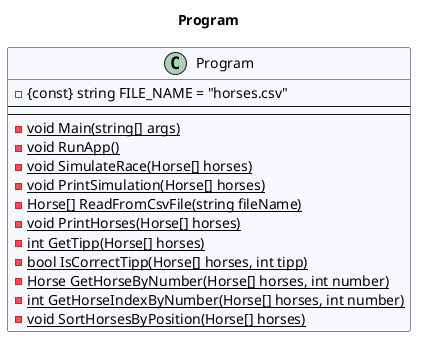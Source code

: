 @startuml Program
title Program
 class Program #GhostWhite {
- {const} string FILE_NAME = "horses.csv"
---
---
- {static} void Main(string[] args)
- {static} void RunApp()
- {static} void SimulateRace(Horse[] horses)
- {static} void PrintSimulation(Horse[] horses)
- {static} Horse[] ReadFromCsvFile(string fileName)
- {static} void PrintHorses(Horse[] horses)
- {static} int GetTipp(Horse[] horses)
- {static} bool IsCorrectTipp(Horse[] horses, int tipp)
- {static} Horse GetHorseByNumber(Horse[] horses, int number)
- {static} int GetHorseIndexByNumber(Horse[] horses, int number)
- {static} void SortHorsesByPosition(Horse[] horses)
}
@enduml

